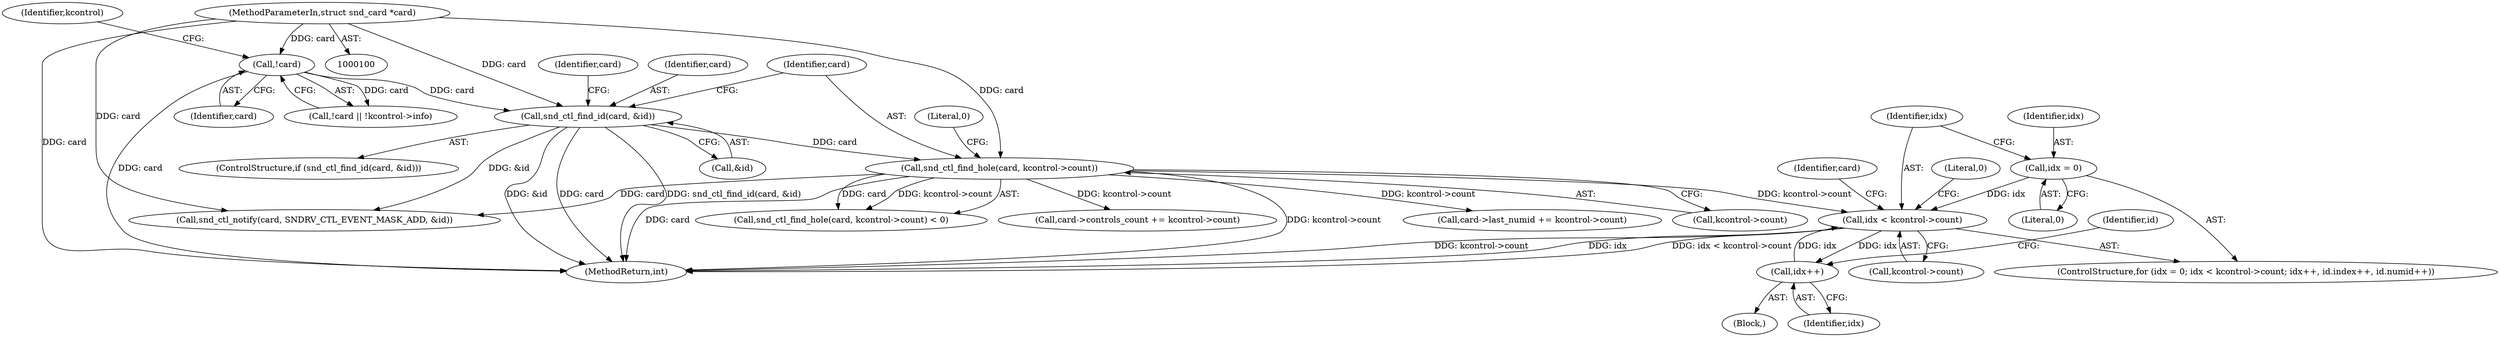 digraph "0_linux_fd9f26e4eca5d08a27d12c0933fceef76ed9663d@pointer" {
"1000234" [label="(Call,idx < kcontrol->count)"];
"1000231" [label="(Call,idx = 0)"];
"1000240" [label="(Call,idx++)"];
"1000234" [label="(Call,idx < kcontrol->count)"];
"1000174" [label="(Call,snd_ctl_find_hole(card, kcontrol->count))"];
"1000137" [label="(Call,snd_ctl_find_id(card, &id))"];
"1000119" [label="(Call,!card)"];
"1000101" [label="(MethodParameterIn,struct snd_card *card)"];
"1000136" [label="(ControlStructure,if (snd_ctl_find_id(card, &id)))"];
"1000174" [label="(Call,snd_ctl_find_hole(card, kcontrol->count))"];
"1000120" [label="(Identifier,card)"];
"1000232" [label="(Identifier,idx)"];
"1000218" [label="(Call,card->last_numid += kcontrol->count)"];
"1000176" [label="(Call,kcontrol->count)"];
"1000173" [label="(Call,snd_ctl_find_hole(card, kcontrol->count) < 0)"];
"1000257" [label="(Literal,0)"];
"1000239" [label="(Block,)"];
"1000123" [label="(Identifier,kcontrol)"];
"1000145" [label="(Identifier,card)"];
"1000233" [label="(Literal,0)"];
"1000252" [label="(Identifier,card)"];
"1000137" [label="(Call,snd_ctl_find_id(card, &id))"];
"1000240" [label="(Call,idx++)"];
"1000138" [label="(Identifier,card)"];
"1000175" [label="(Identifier,card)"];
"1000235" [label="(Identifier,idx)"];
"1000101" [label="(MethodParameterIn,struct snd_card *card)"];
"1000251" [label="(Call,snd_ctl_notify(card, SNDRV_CTL_EVENT_MASK_ADD, &id))"];
"1000200" [label="(Call,card->controls_count += kcontrol->count)"];
"1000231" [label="(Call,idx = 0)"];
"1000245" [label="(Identifier,id)"];
"1000263" [label="(MethodReturn,int)"];
"1000241" [label="(Identifier,idx)"];
"1000179" [label="(Literal,0)"];
"1000139" [label="(Call,&id)"];
"1000119" [label="(Call,!card)"];
"1000230" [label="(ControlStructure,for (idx = 0; idx < kcontrol->count; idx++, id.index++, id.numid++))"];
"1000118" [label="(Call,!card || !kcontrol->info)"];
"1000234" [label="(Call,idx < kcontrol->count)"];
"1000236" [label="(Call,kcontrol->count)"];
"1000234" -> "1000230"  [label="AST: "];
"1000234" -> "1000236"  [label="CFG: "];
"1000235" -> "1000234"  [label="AST: "];
"1000236" -> "1000234"  [label="AST: "];
"1000252" -> "1000234"  [label="CFG: "];
"1000257" -> "1000234"  [label="CFG: "];
"1000234" -> "1000263"  [label="DDG: kcontrol->count"];
"1000234" -> "1000263"  [label="DDG: idx"];
"1000234" -> "1000263"  [label="DDG: idx < kcontrol->count"];
"1000231" -> "1000234"  [label="DDG: idx"];
"1000240" -> "1000234"  [label="DDG: idx"];
"1000174" -> "1000234"  [label="DDG: kcontrol->count"];
"1000234" -> "1000240"  [label="DDG: idx"];
"1000231" -> "1000230"  [label="AST: "];
"1000231" -> "1000233"  [label="CFG: "];
"1000232" -> "1000231"  [label="AST: "];
"1000233" -> "1000231"  [label="AST: "];
"1000235" -> "1000231"  [label="CFG: "];
"1000240" -> "1000239"  [label="AST: "];
"1000240" -> "1000241"  [label="CFG: "];
"1000241" -> "1000240"  [label="AST: "];
"1000245" -> "1000240"  [label="CFG: "];
"1000174" -> "1000173"  [label="AST: "];
"1000174" -> "1000176"  [label="CFG: "];
"1000175" -> "1000174"  [label="AST: "];
"1000176" -> "1000174"  [label="AST: "];
"1000179" -> "1000174"  [label="CFG: "];
"1000174" -> "1000263"  [label="DDG: kcontrol->count"];
"1000174" -> "1000263"  [label="DDG: card"];
"1000174" -> "1000173"  [label="DDG: card"];
"1000174" -> "1000173"  [label="DDG: kcontrol->count"];
"1000137" -> "1000174"  [label="DDG: card"];
"1000101" -> "1000174"  [label="DDG: card"];
"1000174" -> "1000200"  [label="DDG: kcontrol->count"];
"1000174" -> "1000218"  [label="DDG: kcontrol->count"];
"1000174" -> "1000251"  [label="DDG: card"];
"1000137" -> "1000136"  [label="AST: "];
"1000137" -> "1000139"  [label="CFG: "];
"1000138" -> "1000137"  [label="AST: "];
"1000139" -> "1000137"  [label="AST: "];
"1000145" -> "1000137"  [label="CFG: "];
"1000175" -> "1000137"  [label="CFG: "];
"1000137" -> "1000263"  [label="DDG: &id"];
"1000137" -> "1000263"  [label="DDG: card"];
"1000137" -> "1000263"  [label="DDG: snd_ctl_find_id(card, &id)"];
"1000119" -> "1000137"  [label="DDG: card"];
"1000101" -> "1000137"  [label="DDG: card"];
"1000137" -> "1000251"  [label="DDG: &id"];
"1000119" -> "1000118"  [label="AST: "];
"1000119" -> "1000120"  [label="CFG: "];
"1000120" -> "1000119"  [label="AST: "];
"1000123" -> "1000119"  [label="CFG: "];
"1000118" -> "1000119"  [label="CFG: "];
"1000119" -> "1000263"  [label="DDG: card"];
"1000119" -> "1000118"  [label="DDG: card"];
"1000101" -> "1000119"  [label="DDG: card"];
"1000101" -> "1000100"  [label="AST: "];
"1000101" -> "1000263"  [label="DDG: card"];
"1000101" -> "1000251"  [label="DDG: card"];
}
